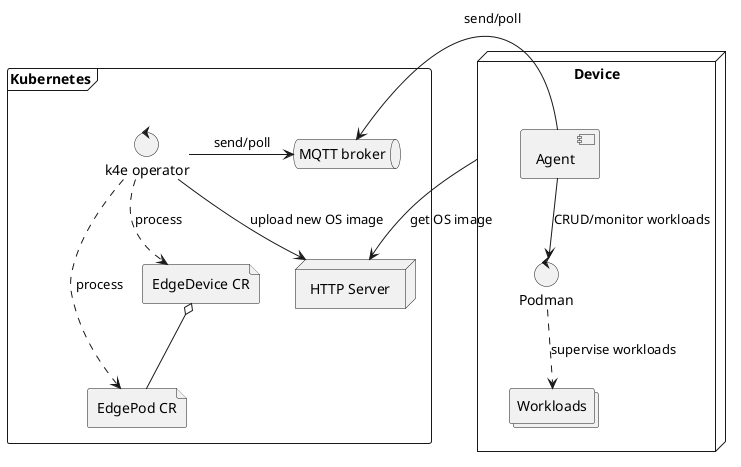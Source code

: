 @startuml
'https://plantuml.com/deployment-diagram

frame Kubernetes {
    queue "MQTT broker" as MQTT
    control "k4e operator" as operator
    node "HTTP Server" as http
    file "EdgePod CR" as pod
    file "EdgeDevice CR" as deviceCR
}

node Device {
    component Agent
    control Podman
    collections Workloads
}
deviceCR o-- pod

operator -r-> MQTT: send/poll
operator --> http: upload new OS image
operator -[dashed]-> pod: process
operator -[dashed]-> deviceCR: process

Agent -l-> MQTT: send/poll
Agent --> Podman : CRUD/monitor workloads

Podman -[dashed]-> Workloads: supervise workloads
Device --> http : get OS image


@enduml